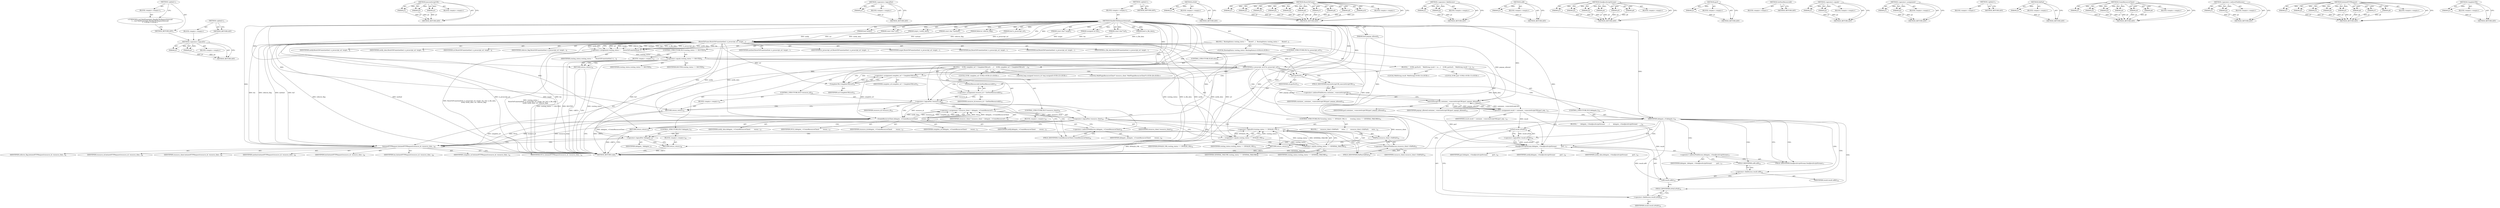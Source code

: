 digraph "&lt;global&gt;" {
vulnerable_251 [label=<(METHOD,&lt;operator&gt;.logicalOr)>];
vulnerable_252 [label=<(PARAM,p1)>];
vulnerable_253 [label=<(PARAM,p2)>];
vulnerable_254 [label=<(BLOCK,&lt;empty&gt;,&lt;empty&gt;)>];
vulnerable_255 [label=<(METHOD_RETURN,ANY)>];
vulnerable_198 [label=<(METHOD,executeScriptURL)>];
vulnerable_199 [label=<(PARAM,p1)>];
vulnerable_200 [label=<(PARAM,p2)>];
vulnerable_201 [label=<(PARAM,p3)>];
vulnerable_202 [label=<(BLOCK,&lt;empty&gt;,&lt;empty&gt;)>];
vulnerable_203 [label=<(METHOD_RETURN,ANY)>];
vulnerable_227 [label=<(METHOD,&lt;operator&gt;.logicalNot)>];
vulnerable_228 [label=<(PARAM,p1)>];
vulnerable_229 [label=<(BLOCK,&lt;empty&gt;,&lt;empty&gt;)>];
vulnerable_230 [label=<(METHOD_RETURN,ANY)>];
vulnerable_6 [label=<(METHOD,&lt;global&gt;)<SUB>1</SUB>>];
vulnerable_7 [label=<(BLOCK,&lt;empty&gt;,&lt;empty&gt;)<SUB>1</SUB>>];
vulnerable_8 [label=<(METHOD,HandleURLRequestInternal)<SUB>1</SUB>>];
vulnerable_9 [label=<(PARAM,const char *method)<SUB>2</SUB>>];
vulnerable_10 [label=<(PARAM,bool is_javascript_url)<SUB>2</SUB>>];
vulnerable_11 [label=<(PARAM,const char* target)<SUB>2</SUB>>];
vulnerable_12 [label=<(PARAM,unsigned int len)<SUB>3</SUB>>];
vulnerable_13 [label=<(PARAM,const char* buf)<SUB>3</SUB>>];
vulnerable_14 [label=<(PARAM,bool is_file_data)<SUB>3</SUB>>];
vulnerable_15 [label=<(PARAM,bool notify)<SUB>3</SUB>>];
vulnerable_16 [label=<(PARAM,const char* url)<SUB>4</SUB>>];
vulnerable_17 [label=<(PARAM,intptr_t notify_data)<SUB>4</SUB>>];
vulnerable_18 [label=<(PARAM,bool popups_allowed)<SUB>4</SUB>>];
vulnerable_19 [label=<(PARAM,Referrer referrer_flag)<SUB>5</SUB>>];
vulnerable_20 [label=<(BLOCK,{
  RoutingStatus routing_status =
      RouteT...,{
  RoutingStatus routing_status =
      RouteT...)<SUB>5</SUB>>];
vulnerable_21 [label="<(LOCAL,RoutingStatus routing_status: RoutingStatus)<SUB>6</SUB>>"];
vulnerable_22 [label=<(&lt;operator&gt;.assignment,routing_status =
      RouteToFrame(method, is_...)<SUB>6</SUB>>];
vulnerable_23 [label=<(IDENTIFIER,routing_status,routing_status =
      RouteToFrame(method, is_...)<SUB>6</SUB>>];
vulnerable_24 [label=<(RouteToFrame,RouteToFrame(method, is_javascript_url, target,...)<SUB>7</SUB>>];
vulnerable_25 [label=<(IDENTIFIER,method,RouteToFrame(method, is_javascript_url, target,...)<SUB>7</SUB>>];
vulnerable_26 [label=<(IDENTIFIER,is_javascript_url,RouteToFrame(method, is_javascript_url, target,...)<SUB>7</SUB>>];
vulnerable_27 [label=<(IDENTIFIER,target,RouteToFrame(method, is_javascript_url, target,...)<SUB>7</SUB>>];
vulnerable_28 [label=<(IDENTIFIER,len,RouteToFrame(method, is_javascript_url, target,...)<SUB>7</SUB>>];
vulnerable_29 [label=<(IDENTIFIER,buf,RouteToFrame(method, is_javascript_url, target,...)<SUB>7</SUB>>];
vulnerable_30 [label=<(IDENTIFIER,is_file_data,RouteToFrame(method, is_javascript_url, target,...)<SUB>7</SUB>>];
vulnerable_31 [label=<(IDENTIFIER,notify,RouteToFrame(method, is_javascript_url, target,...)<SUB>8</SUB>>];
vulnerable_32 [label=<(IDENTIFIER,notify_data,RouteToFrame(method, is_javascript_url, target,...)<SUB>8</SUB>>];
vulnerable_33 [label=<(IDENTIFIER,url,RouteToFrame(method, is_javascript_url, target,...)<SUB>8</SUB>>];
vulnerable_34 [label=<(IDENTIFIER,referrer_flag,RouteToFrame(method, is_javascript_url, target,...)<SUB>8</SUB>>];
vulnerable_35 [label=<(CONTROL_STRUCTURE,IF,if (routing_status == ROUTED))<SUB>9</SUB>>];
vulnerable_36 [label=<(&lt;operator&gt;.equals,routing_status == ROUTED)<SUB>9</SUB>>];
vulnerable_37 [label=<(IDENTIFIER,routing_status,routing_status == ROUTED)<SUB>9</SUB>>];
vulnerable_38 [label=<(IDENTIFIER,ROUTED,routing_status == ROUTED)<SUB>9</SUB>>];
vulnerable_39 [label=<(BLOCK,&lt;empty&gt;,&lt;empty&gt;)<SUB>10</SUB>>];
vulnerable_40 [label=<(RETURN,return;,return;)<SUB>10</SUB>>];
vulnerable_41 [label=<(CONTROL_STRUCTURE,IF,if (is_javascript_url))<SUB>12</SUB>>];
vulnerable_42 [label=<(IDENTIFIER,is_javascript_url,if (is_javascript_url))<SUB>12</SUB>>];
vulnerable_43 [label=<(BLOCK,{
    GURL gurl(url);
    WebString result = co...,{
    GURL gurl(url);
    WebString result = co...)<SUB>12</SUB>>];
vulnerable_44 [label="<(LOCAL,GURL gurl: GURL)<SUB>13</SUB>>"];
vulnerable_45 [label=<(gurl,gurl(url))<SUB>13</SUB>>];
vulnerable_46 [label=<(IDENTIFIER,url,gurl(url))<SUB>13</SUB>>];
vulnerable_47 [label="<(LOCAL,WebString result: WebString)<SUB>14</SUB>>"];
vulnerable_48 [label=<(&lt;operator&gt;.assignment,result = container_-&gt;executeScriptURL(gurl, pop...)<SUB>14</SUB>>];
vulnerable_49 [label=<(IDENTIFIER,result,result = container_-&gt;executeScriptURL(gurl, pop...)<SUB>14</SUB>>];
vulnerable_50 [label=<(executeScriptURL,container_-&gt;executeScriptURL(gurl, popups_allowed))<SUB>14</SUB>>];
vulnerable_51 [label=<(&lt;operator&gt;.indirectFieldAccess,container_-&gt;executeScriptURL)<SUB>14</SUB>>];
vulnerable_52 [label=<(IDENTIFIER,container_,container_-&gt;executeScriptURL(gurl, popups_allowed))<SUB>14</SUB>>];
vulnerable_53 [label=<(FIELD_IDENTIFIER,executeScriptURL,executeScriptURL)<SUB>14</SUB>>];
vulnerable_54 [label=<(IDENTIFIER,gurl,container_-&gt;executeScriptURL(gurl, popups_allowed))<SUB>14</SUB>>];
vulnerable_55 [label=<(IDENTIFIER,popups_allowed,container_-&gt;executeScriptURL(gurl, popups_allowed))<SUB>14</SUB>>];
vulnerable_56 [label=<(CONTROL_STRUCTURE,IF,if (delegate_))<SUB>16</SUB>>];
vulnerable_57 [label=<(IDENTIFIER,delegate_,if (delegate_))<SUB>16</SUB>>];
vulnerable_58 [label=<(BLOCK,{
       delegate_-&gt;SendJavaScriptStream(
     ...,{
       delegate_-&gt;SendJavaScriptStream(
     ...)<SUB>16</SUB>>];
vulnerable_59 [label=<(SendJavaScriptStream,delegate_-&gt;SendJavaScriptStream(
          gurl...)<SUB>17</SUB>>];
vulnerable_60 [label=<(&lt;operator&gt;.indirectFieldAccess,delegate_-&gt;SendJavaScriptStream)<SUB>17</SUB>>];
vulnerable_61 [label=<(IDENTIFIER,delegate_,delegate_-&gt;SendJavaScriptStream(
          gurl...)<SUB>17</SUB>>];
vulnerable_62 [label=<(FIELD_IDENTIFIER,SendJavaScriptStream,SendJavaScriptStream)<SUB>17</SUB>>];
vulnerable_63 [label=<(IDENTIFIER,gurl,delegate_-&gt;SendJavaScriptStream(
          gurl...)<SUB>18</SUB>>];
vulnerable_64 [label=<(utf8,result.utf8())<SUB>18</SUB>>];
vulnerable_65 [label=<(&lt;operator&gt;.fieldAccess,result.utf8)<SUB>18</SUB>>];
vulnerable_66 [label=<(IDENTIFIER,result,result.utf8())<SUB>18</SUB>>];
vulnerable_67 [label=<(FIELD_IDENTIFIER,utf8,utf8)<SUB>18</SUB>>];
vulnerable_68 [label=<(&lt;operator&gt;.logicalNot,!result.isNull())<SUB>18</SUB>>];
vulnerable_69 [label=<(isNull,result.isNull())<SUB>18</SUB>>];
vulnerable_70 [label=<(&lt;operator&gt;.fieldAccess,result.isNull)<SUB>18</SUB>>];
vulnerable_71 [label=<(IDENTIFIER,result,result.isNull())<SUB>18</SUB>>];
vulnerable_72 [label=<(FIELD_IDENTIFIER,isNull,isNull)<SUB>18</SUB>>];
vulnerable_73 [label=<(IDENTIFIER,notify,delegate_-&gt;SendJavaScriptStream(
          gurl...)<SUB>18</SUB>>];
vulnerable_74 [label=<(IDENTIFIER,notify_data,delegate_-&gt;SendJavaScriptStream(
          gurl...)<SUB>18</SUB>>];
vulnerable_75 [label=<(CONTROL_STRUCTURE,ELSE,else)<SUB>20</SUB>>];
vulnerable_76 [label=<(BLOCK,{
    GURL complete_url = CompleteURL(url);
 
 ...,{
    GURL complete_url = CompleteURL(url);
 
 ...)<SUB>20</SUB>>];
vulnerable_77 [label="<(LOCAL,GURL complete_url: GURL)<SUB>21</SUB>>"];
vulnerable_78 [label=<(&lt;operator&gt;.assignment,complete_url = CompleteURL(url))<SUB>21</SUB>>];
vulnerable_79 [label=<(IDENTIFIER,complete_url,complete_url = CompleteURL(url))<SUB>21</SUB>>];
vulnerable_80 [label=<(CompleteURL,CompleteURL(url))<SUB>21</SUB>>];
vulnerable_81 [label=<(IDENTIFIER,url,CompleteURL(url))<SUB>21</SUB>>];
vulnerable_82 [label="<(LOCAL,long unsigned resource_id: long unsigned)<SUB>23</SUB>>"];
vulnerable_83 [label=<(&lt;operator&gt;.assignment,resource_id = GetNextResourceId())<SUB>23</SUB>>];
vulnerable_84 [label=<(IDENTIFIER,resource_id,resource_id = GetNextResourceId())<SUB>23</SUB>>];
vulnerable_85 [label=<(GetNextResourceId,GetNextResourceId())<SUB>23</SUB>>];
vulnerable_86 [label=<(CONTROL_STRUCTURE,IF,if (!resource_id))<SUB>24</SUB>>];
vulnerable_87 [label=<(&lt;operator&gt;.logicalNot,!resource_id)<SUB>24</SUB>>];
vulnerable_88 [label=<(IDENTIFIER,resource_id,!resource_id)<SUB>24</SUB>>];
vulnerable_89 [label=<(BLOCK,&lt;empty&gt;,&lt;empty&gt;)<SUB>25</SUB>>];
vulnerable_90 [label=<(RETURN,return;,return;)<SUB>25</SUB>>];
vulnerable_91 [label="<(LOCAL,WebPluginResourceClient* resource_client: WebPluginResourceClient*)<SUB>26</SUB>>"];
vulnerable_92 [label=<(&lt;operator&gt;.assignment,* resource_client = delegate_-&gt;CreateResourceCl...)<SUB>26</SUB>>];
vulnerable_93 [label=<(IDENTIFIER,resource_client,* resource_client = delegate_-&gt;CreateResourceCl...)<SUB>26</SUB>>];
vulnerable_94 [label=<(CreateResourceClient,delegate_-&gt;CreateResourceClient(
        resour...)<SUB>26</SUB>>];
vulnerable_95 [label=<(&lt;operator&gt;.indirectFieldAccess,delegate_-&gt;CreateResourceClient)<SUB>26</SUB>>];
vulnerable_96 [label=<(IDENTIFIER,delegate_,delegate_-&gt;CreateResourceClient(
        resour...)<SUB>26</SUB>>];
vulnerable_97 [label=<(FIELD_IDENTIFIER,CreateResourceClient,CreateResourceClient)<SUB>26</SUB>>];
vulnerable_98 [label=<(IDENTIFIER,resource_id,delegate_-&gt;CreateResourceClient(
        resour...)<SUB>27</SUB>>];
vulnerable_99 [label=<(IDENTIFIER,complete_url,delegate_-&gt;CreateResourceClient(
        resour...)<SUB>27</SUB>>];
vulnerable_100 [label=<(IDENTIFIER,notify,delegate_-&gt;CreateResourceClient(
        resour...)<SUB>27</SUB>>];
vulnerable_101 [label=<(IDENTIFIER,notify_data,delegate_-&gt;CreateResourceClient(
        resour...)<SUB>27</SUB>>];
vulnerable_102 [label=<(IDENTIFIER,NULL,delegate_-&gt;CreateResourceClient(
        resour...)<SUB>27</SUB>>];
vulnerable_103 [label=<(CONTROL_STRUCTURE,IF,if (!resource_client))<SUB>28</SUB>>];
vulnerable_104 [label=<(&lt;operator&gt;.logicalNot,!resource_client)<SUB>28</SUB>>];
vulnerable_105 [label=<(IDENTIFIER,resource_client,!resource_client)<SUB>28</SUB>>];
vulnerable_106 [label=<(BLOCK,&lt;empty&gt;,&lt;empty&gt;)<SUB>29</SUB>>];
vulnerable_107 [label=<(RETURN,return;,return;)<SUB>29</SUB>>];
vulnerable_108 [label=<(CONTROL_STRUCTURE,IF,if ((routing_status == INVALID_URL) ||
        (routing_status == GENERAL_FAILURE)))<SUB>31</SUB>>];
vulnerable_109 [label=<(&lt;operator&gt;.logicalOr,(routing_status == INVALID_URL) ||
        (rou...)<SUB>31</SUB>>];
vulnerable_110 [label=<(&lt;operator&gt;.equals,routing_status == INVALID_URL)<SUB>31</SUB>>];
vulnerable_111 [label=<(IDENTIFIER,routing_status,routing_status == INVALID_URL)<SUB>31</SUB>>];
vulnerable_112 [label=<(IDENTIFIER,INVALID_URL,routing_status == INVALID_URL)<SUB>31</SUB>>];
vulnerable_113 [label=<(&lt;operator&gt;.equals,routing_status == GENERAL_FAILURE)<SUB>32</SUB>>];
vulnerable_114 [label=<(IDENTIFIER,routing_status,routing_status == GENERAL_FAILURE)<SUB>32</SUB>>];
vulnerable_115 [label=<(IDENTIFIER,GENERAL_FAILURE,routing_status == GENERAL_FAILURE)<SUB>32</SUB>>];
vulnerable_116 [label=<(BLOCK,{
      resource_client-&gt;DidFail();
      retur...,{
      resource_client-&gt;DidFail();
      retur...)<SUB>32</SUB>>];
vulnerable_117 [label=<(DidFail,resource_client-&gt;DidFail())<SUB>33</SUB>>];
vulnerable_118 [label=<(&lt;operator&gt;.indirectFieldAccess,resource_client-&gt;DidFail)<SUB>33</SUB>>];
vulnerable_119 [label=<(IDENTIFIER,resource_client,resource_client-&gt;DidFail())<SUB>33</SUB>>];
vulnerable_120 [label=<(FIELD_IDENTIFIER,DidFail,DidFail)<SUB>33</SUB>>];
vulnerable_121 [label=<(RETURN,return;,return;)<SUB>34</SUB>>];
vulnerable_122 [label=<(CONTROL_STRUCTURE,IF,if (!delegate_))<SUB>37</SUB>>];
vulnerable_123 [label=<(&lt;operator&gt;.logicalNot,!delegate_)<SUB>37</SUB>>];
vulnerable_124 [label=<(IDENTIFIER,delegate_,!delegate_)<SUB>37</SUB>>];
vulnerable_125 [label=<(BLOCK,&lt;empty&gt;,&lt;empty&gt;)<SUB>38</SUB>>];
vulnerable_126 [label=<(RETURN,return;,return;)<SUB>38</SUB>>];
vulnerable_127 [label=<(InitiateHTTPRequest,InitiateHTTPRequest(resource_id, resource_clien...)<SUB>40</SUB>>];
vulnerable_128 [label=<(IDENTIFIER,resource_id,InitiateHTTPRequest(resource_id, resource_clien...)<SUB>40</SUB>>];
vulnerable_129 [label=<(IDENTIFIER,resource_client,InitiateHTTPRequest(resource_id, resource_clien...)<SUB>40</SUB>>];
vulnerable_130 [label=<(IDENTIFIER,method,InitiateHTTPRequest(resource_id, resource_clien...)<SUB>40</SUB>>];
vulnerable_131 [label=<(IDENTIFIER,buf,InitiateHTTPRequest(resource_id, resource_clien...)<SUB>40</SUB>>];
vulnerable_132 [label=<(IDENTIFIER,len,InitiateHTTPRequest(resource_id, resource_clien...)<SUB>40</SUB>>];
vulnerable_133 [label=<(IDENTIFIER,complete_url,InitiateHTTPRequest(resource_id, resource_clien...)<SUB>41</SUB>>];
vulnerable_134 [label=<(IDENTIFIER,NULL,InitiateHTTPRequest(resource_id, resource_clien...)<SUB>41</SUB>>];
vulnerable_135 [label=<(IDENTIFIER,referrer_flag,InitiateHTTPRequest(resource_id, resource_clien...)<SUB>41</SUB>>];
vulnerable_136 [label=<(METHOD_RETURN,void)<SUB>1</SUB>>];
vulnerable_138 [label=<(METHOD_RETURN,ANY)<SUB>1</SUB>>];
vulnerable_231 [label=<(METHOD,isNull)>];
vulnerable_232 [label=<(PARAM,p1)>];
vulnerable_233 [label=<(BLOCK,&lt;empty&gt;,&lt;empty&gt;)>];
vulnerable_234 [label=<(METHOD_RETURN,ANY)>];
vulnerable_176 [label=<(METHOD,RouteToFrame)>];
vulnerable_177 [label=<(PARAM,p1)>];
vulnerable_178 [label=<(PARAM,p2)>];
vulnerable_179 [label=<(PARAM,p3)>];
vulnerable_180 [label=<(PARAM,p4)>];
vulnerable_181 [label=<(PARAM,p5)>];
vulnerable_182 [label=<(PARAM,p6)>];
vulnerable_183 [label=<(PARAM,p7)>];
vulnerable_184 [label=<(PARAM,p8)>];
vulnerable_185 [label=<(PARAM,p9)>];
vulnerable_186 [label=<(PARAM,p10)>];
vulnerable_187 [label=<(BLOCK,&lt;empty&gt;,&lt;empty&gt;)>];
vulnerable_188 [label=<(METHOD_RETURN,ANY)>];
vulnerable_222 [label=<(METHOD,&lt;operator&gt;.fieldAccess)>];
vulnerable_223 [label=<(PARAM,p1)>];
vulnerable_224 [label=<(PARAM,p2)>];
vulnerable_225 [label=<(BLOCK,&lt;empty&gt;,&lt;empty&gt;)>];
vulnerable_226 [label=<(METHOD_RETURN,ANY)>];
vulnerable_218 [label=<(METHOD,utf8)>];
vulnerable_219 [label=<(PARAM,p1)>];
vulnerable_220 [label=<(BLOCK,&lt;empty&gt;,&lt;empty&gt;)>];
vulnerable_221 [label=<(METHOD_RETURN,ANY)>];
vulnerable_209 [label=<(METHOD,SendJavaScriptStream)>];
vulnerable_210 [label=<(PARAM,p1)>];
vulnerable_211 [label=<(PARAM,p2)>];
vulnerable_212 [label=<(PARAM,p3)>];
vulnerable_213 [label=<(PARAM,p4)>];
vulnerable_214 [label=<(PARAM,p5)>];
vulnerable_215 [label=<(PARAM,p6)>];
vulnerable_216 [label=<(BLOCK,&lt;empty&gt;,&lt;empty&gt;)>];
vulnerable_217 [label=<(METHOD_RETURN,ANY)>];
vulnerable_194 [label=<(METHOD,gurl)>];
vulnerable_195 [label=<(PARAM,p1)>];
vulnerable_196 [label=<(BLOCK,&lt;empty&gt;,&lt;empty&gt;)>];
vulnerable_197 [label=<(METHOD_RETURN,ANY)>];
vulnerable_239 [label=<(METHOD,GetNextResourceId)>];
vulnerable_240 [label=<(BLOCK,&lt;empty&gt;,&lt;empty&gt;)>];
vulnerable_241 [label=<(METHOD_RETURN,ANY)>];
vulnerable_189 [label=<(METHOD,&lt;operator&gt;.equals)>];
vulnerable_190 [label=<(PARAM,p1)>];
vulnerable_191 [label=<(PARAM,p2)>];
vulnerable_192 [label=<(BLOCK,&lt;empty&gt;,&lt;empty&gt;)>];
vulnerable_193 [label=<(METHOD_RETURN,ANY)>];
vulnerable_171 [label=<(METHOD,&lt;operator&gt;.assignment)>];
vulnerable_172 [label=<(PARAM,p1)>];
vulnerable_173 [label=<(PARAM,p2)>];
vulnerable_174 [label=<(BLOCK,&lt;empty&gt;,&lt;empty&gt;)>];
vulnerable_175 [label=<(METHOD_RETURN,ANY)>];
vulnerable_165 [label=<(METHOD,&lt;global&gt;)<SUB>1</SUB>>];
vulnerable_166 [label=<(BLOCK,&lt;empty&gt;,&lt;empty&gt;)>];
vulnerable_167 [label=<(METHOD_RETURN,ANY)>];
vulnerable_256 [label=<(METHOD,DidFail)>];
vulnerable_257 [label=<(PARAM,p1)>];
vulnerable_258 [label=<(BLOCK,&lt;empty&gt;,&lt;empty&gt;)>];
vulnerable_259 [label=<(METHOD_RETURN,ANY)>];
vulnerable_242 [label=<(METHOD,CreateResourceClient)>];
vulnerable_243 [label=<(PARAM,p1)>];
vulnerable_244 [label=<(PARAM,p2)>];
vulnerable_245 [label=<(PARAM,p3)>];
vulnerable_246 [label=<(PARAM,p4)>];
vulnerable_247 [label=<(PARAM,p5)>];
vulnerable_248 [label=<(PARAM,p6)>];
vulnerable_249 [label=<(BLOCK,&lt;empty&gt;,&lt;empty&gt;)>];
vulnerable_250 [label=<(METHOD_RETURN,ANY)>];
vulnerable_204 [label=<(METHOD,&lt;operator&gt;.indirectFieldAccess)>];
vulnerable_205 [label=<(PARAM,p1)>];
vulnerable_206 [label=<(PARAM,p2)>];
vulnerable_207 [label=<(BLOCK,&lt;empty&gt;,&lt;empty&gt;)>];
vulnerable_208 [label=<(METHOD_RETURN,ANY)>];
vulnerable_260 [label=<(METHOD,InitiateHTTPRequest)>];
vulnerable_261 [label=<(PARAM,p1)>];
vulnerable_262 [label=<(PARAM,p2)>];
vulnerable_263 [label=<(PARAM,p3)>];
vulnerable_264 [label=<(PARAM,p4)>];
vulnerable_265 [label=<(PARAM,p5)>];
vulnerable_266 [label=<(PARAM,p6)>];
vulnerable_267 [label=<(PARAM,p7)>];
vulnerable_268 [label=<(PARAM,p8)>];
vulnerable_269 [label=<(BLOCK,&lt;empty&gt;,&lt;empty&gt;)>];
vulnerable_270 [label=<(METHOD_RETURN,ANY)>];
vulnerable_235 [label=<(METHOD,CompleteURL)>];
vulnerable_236 [label=<(PARAM,p1)>];
vulnerable_237 [label=<(BLOCK,&lt;empty&gt;,&lt;empty&gt;)>];
vulnerable_238 [label=<(METHOD_RETURN,ANY)>];
fixed_6 [label=<(METHOD,&lt;global&gt;)<SUB>1</SUB>>];
fixed_7 [label=<(BLOCK,&lt;empty&gt;,&lt;empty&gt;)<SUB>1</SUB>>];
fixed_8 [label="<(UNKNOWN,void WebPluginImpl::HandleURLRequestInternal(
v...,void WebPluginImpl::HandleURLRequestInternal(
v...)<SUB>1</SUB>>"];
fixed_9 [label=<(METHOD_RETURN,ANY)<SUB>1</SUB>>];
fixed_14 [label=<(METHOD,&lt;global&gt;)<SUB>1</SUB>>];
fixed_15 [label=<(BLOCK,&lt;empty&gt;,&lt;empty&gt;)>];
fixed_16 [label=<(METHOD_RETURN,ANY)>];
vulnerable_251 -> vulnerable_252  [key=0, label="AST: "];
vulnerable_251 -> vulnerable_252  [key=1, label="DDG: "];
vulnerable_251 -> vulnerable_254  [key=0, label="AST: "];
vulnerable_251 -> vulnerable_253  [key=0, label="AST: "];
vulnerable_251 -> vulnerable_253  [key=1, label="DDG: "];
vulnerable_251 -> vulnerable_255  [key=0, label="AST: "];
vulnerable_251 -> vulnerable_255  [key=1, label="CFG: "];
vulnerable_252 -> vulnerable_255  [key=0, label="DDG: p1"];
vulnerable_253 -> vulnerable_255  [key=0, label="DDG: p2"];
vulnerable_198 -> vulnerable_199  [key=0, label="AST: "];
vulnerable_198 -> vulnerable_199  [key=1, label="DDG: "];
vulnerable_198 -> vulnerable_202  [key=0, label="AST: "];
vulnerable_198 -> vulnerable_200  [key=0, label="AST: "];
vulnerable_198 -> vulnerable_200  [key=1, label="DDG: "];
vulnerable_198 -> vulnerable_203  [key=0, label="AST: "];
vulnerable_198 -> vulnerable_203  [key=1, label="CFG: "];
vulnerable_198 -> vulnerable_201  [key=0, label="AST: "];
vulnerable_198 -> vulnerable_201  [key=1, label="DDG: "];
vulnerable_199 -> vulnerable_203  [key=0, label="DDG: p1"];
vulnerable_200 -> vulnerable_203  [key=0, label="DDG: p2"];
vulnerable_201 -> vulnerable_203  [key=0, label="DDG: p3"];
vulnerable_227 -> vulnerable_228  [key=0, label="AST: "];
vulnerable_227 -> vulnerable_228  [key=1, label="DDG: "];
vulnerable_227 -> vulnerable_229  [key=0, label="AST: "];
vulnerable_227 -> vulnerable_230  [key=0, label="AST: "];
vulnerable_227 -> vulnerable_230  [key=1, label="CFG: "];
vulnerable_228 -> vulnerable_230  [key=0, label="DDG: p1"];
vulnerable_6 -> vulnerable_7  [key=0, label="AST: "];
vulnerable_6 -> vulnerable_138  [key=0, label="AST: "];
vulnerable_6 -> vulnerable_138  [key=1, label="CFG: "];
vulnerable_7 -> vulnerable_8  [key=0, label="AST: "];
vulnerable_8 -> vulnerable_9  [key=0, label="AST: "];
vulnerable_8 -> vulnerable_9  [key=1, label="DDG: "];
vulnerable_8 -> vulnerable_10  [key=0, label="AST: "];
vulnerable_8 -> vulnerable_10  [key=1, label="DDG: "];
vulnerable_8 -> vulnerable_11  [key=0, label="AST: "];
vulnerable_8 -> vulnerable_11  [key=1, label="DDG: "];
vulnerable_8 -> vulnerable_12  [key=0, label="AST: "];
vulnerable_8 -> vulnerable_12  [key=1, label="DDG: "];
vulnerable_8 -> vulnerable_13  [key=0, label="AST: "];
vulnerable_8 -> vulnerable_13  [key=1, label="DDG: "];
vulnerable_8 -> vulnerable_14  [key=0, label="AST: "];
vulnerable_8 -> vulnerable_14  [key=1, label="DDG: "];
vulnerable_8 -> vulnerable_15  [key=0, label="AST: "];
vulnerable_8 -> vulnerable_15  [key=1, label="DDG: "];
vulnerable_8 -> vulnerable_16  [key=0, label="AST: "];
vulnerable_8 -> vulnerable_16  [key=1, label="DDG: "];
vulnerable_8 -> vulnerable_17  [key=0, label="AST: "];
vulnerable_8 -> vulnerable_17  [key=1, label="DDG: "];
vulnerable_8 -> vulnerable_18  [key=0, label="AST: "];
vulnerable_8 -> vulnerable_18  [key=1, label="DDG: "];
vulnerable_8 -> vulnerable_19  [key=0, label="AST: "];
vulnerable_8 -> vulnerable_19  [key=1, label="DDG: "];
vulnerable_8 -> vulnerable_20  [key=0, label="AST: "];
vulnerable_8 -> vulnerable_136  [key=0, label="AST: "];
vulnerable_8 -> vulnerable_24  [key=0, label="CFG: "];
vulnerable_8 -> vulnerable_24  [key=1, label="DDG: "];
vulnerable_8 -> vulnerable_42  [key=0, label="DDG: "];
vulnerable_8 -> vulnerable_36  [key=0, label="DDG: "];
vulnerable_8 -> vulnerable_40  [key=0, label="DDG: "];
vulnerable_8 -> vulnerable_45  [key=0, label="DDG: "];
vulnerable_8 -> vulnerable_57  [key=0, label="DDG: "];
vulnerable_8 -> vulnerable_83  [key=0, label="DDG: "];
vulnerable_8 -> vulnerable_50  [key=0, label="DDG: "];
vulnerable_8 -> vulnerable_127  [key=0, label="DDG: "];
vulnerable_8 -> vulnerable_59  [key=0, label="DDG: "];
vulnerable_8 -> vulnerable_80  [key=0, label="DDG: "];
vulnerable_8 -> vulnerable_87  [key=0, label="DDG: "];
vulnerable_8 -> vulnerable_90  [key=0, label="DDG: "];
vulnerable_8 -> vulnerable_94  [key=0, label="DDG: "];
vulnerable_8 -> vulnerable_104  [key=0, label="DDG: "];
vulnerable_8 -> vulnerable_107  [key=0, label="DDG: "];
vulnerable_8 -> vulnerable_121  [key=0, label="DDG: "];
vulnerable_8 -> vulnerable_123  [key=0, label="DDG: "];
vulnerable_8 -> vulnerable_126  [key=0, label="DDG: "];
vulnerable_8 -> vulnerable_110  [key=0, label="DDG: "];
vulnerable_8 -> vulnerable_113  [key=0, label="DDG: "];
vulnerable_9 -> vulnerable_24  [key=0, label="DDG: method"];
vulnerable_10 -> vulnerable_24  [key=0, label="DDG: is_javascript_url"];
vulnerable_11 -> vulnerable_24  [key=0, label="DDG: target"];
vulnerable_12 -> vulnerable_24  [key=0, label="DDG: len"];
vulnerable_13 -> vulnerable_24  [key=0, label="DDG: buf"];
vulnerable_14 -> vulnerable_24  [key=0, label="DDG: is_file_data"];
vulnerable_15 -> vulnerable_24  [key=0, label="DDG: notify"];
vulnerable_16 -> vulnerable_24  [key=0, label="DDG: url"];
vulnerable_17 -> vulnerable_24  [key=0, label="DDG: notify_data"];
vulnerable_18 -> vulnerable_136  [key=0, label="DDG: popups_allowed"];
vulnerable_18 -> vulnerable_50  [key=0, label="DDG: popups_allowed"];
vulnerable_19 -> vulnerable_24  [key=0, label="DDG: referrer_flag"];
vulnerable_20 -> vulnerable_21  [key=0, label="AST: "];
vulnerable_20 -> vulnerable_22  [key=0, label="AST: "];
vulnerable_20 -> vulnerable_35  [key=0, label="AST: "];
vulnerable_20 -> vulnerable_41  [key=0, label="AST: "];
vulnerable_22 -> vulnerable_23  [key=0, label="AST: "];
vulnerable_22 -> vulnerable_24  [key=0, label="AST: "];
vulnerable_22 -> vulnerable_36  [key=0, label="CFG: "];
vulnerable_22 -> vulnerable_36  [key=1, label="DDG: routing_status"];
vulnerable_22 -> vulnerable_136  [key=0, label="DDG: RouteToFrame(method, is_javascript_url, target, len, buf, is_file_data,
                   notify, notify_data, url, referrer_flag)"];
vulnerable_22 -> vulnerable_136  [key=1, label="DDG: routing_status =
      RouteToFrame(method, is_javascript_url, target, len, buf, is_file_data,
                   notify, notify_data, url, referrer_flag)"];
vulnerable_24 -> vulnerable_25  [key=0, label="AST: "];
vulnerable_24 -> vulnerable_26  [key=0, label="AST: "];
vulnerable_24 -> vulnerable_27  [key=0, label="AST: "];
vulnerable_24 -> vulnerable_28  [key=0, label="AST: "];
vulnerable_24 -> vulnerable_29  [key=0, label="AST: "];
vulnerable_24 -> vulnerable_30  [key=0, label="AST: "];
vulnerable_24 -> vulnerable_31  [key=0, label="AST: "];
vulnerable_24 -> vulnerable_32  [key=0, label="AST: "];
vulnerable_24 -> vulnerable_33  [key=0, label="AST: "];
vulnerable_24 -> vulnerable_34  [key=0, label="AST: "];
vulnerable_24 -> vulnerable_22  [key=0, label="CFG: "];
vulnerable_24 -> vulnerable_22  [key=1, label="DDG: url"];
vulnerable_24 -> vulnerable_22  [key=2, label="DDG: target"];
vulnerable_24 -> vulnerable_22  [key=3, label="DDG: referrer_flag"];
vulnerable_24 -> vulnerable_22  [key=4, label="DDG: method"];
vulnerable_24 -> vulnerable_22  [key=5, label="DDG: buf"];
vulnerable_24 -> vulnerable_22  [key=6, label="DDG: is_file_data"];
vulnerable_24 -> vulnerable_22  [key=7, label="DDG: is_javascript_url"];
vulnerable_24 -> vulnerable_22  [key=8, label="DDG: notify_data"];
vulnerable_24 -> vulnerable_22  [key=9, label="DDG: len"];
vulnerable_24 -> vulnerable_22  [key=10, label="DDG: notify"];
vulnerable_24 -> vulnerable_136  [key=0, label="DDG: method"];
vulnerable_24 -> vulnerable_136  [key=1, label="DDG: is_javascript_url"];
vulnerable_24 -> vulnerable_136  [key=2, label="DDG: target"];
vulnerable_24 -> vulnerable_136  [key=3, label="DDG: len"];
vulnerable_24 -> vulnerable_136  [key=4, label="DDG: buf"];
vulnerable_24 -> vulnerable_136  [key=5, label="DDG: is_file_data"];
vulnerable_24 -> vulnerable_136  [key=6, label="DDG: notify"];
vulnerable_24 -> vulnerable_136  [key=7, label="DDG: notify_data"];
vulnerable_24 -> vulnerable_136  [key=8, label="DDG: url"];
vulnerable_24 -> vulnerable_136  [key=9, label="DDG: referrer_flag"];
vulnerable_24 -> vulnerable_45  [key=0, label="DDG: url"];
vulnerable_24 -> vulnerable_127  [key=0, label="DDG: method"];
vulnerable_24 -> vulnerable_127  [key=1, label="DDG: buf"];
vulnerable_24 -> vulnerable_127  [key=2, label="DDG: len"];
vulnerable_24 -> vulnerable_127  [key=3, label="DDG: referrer_flag"];
vulnerable_24 -> vulnerable_59  [key=0, label="DDG: notify"];
vulnerable_24 -> vulnerable_59  [key=1, label="DDG: notify_data"];
vulnerable_24 -> vulnerable_80  [key=0, label="DDG: url"];
vulnerable_24 -> vulnerable_94  [key=0, label="DDG: notify"];
vulnerable_24 -> vulnerable_94  [key=1, label="DDG: notify_data"];
vulnerable_35 -> vulnerable_36  [key=0, label="AST: "];
vulnerable_35 -> vulnerable_39  [key=0, label="AST: "];
vulnerable_36 -> vulnerable_37  [key=0, label="AST: "];
vulnerable_36 -> vulnerable_38  [key=0, label="AST: "];
vulnerable_36 -> vulnerable_40  [key=0, label="CFG: "];
vulnerable_36 -> vulnerable_40  [key=1, label="CDG: "];
vulnerable_36 -> vulnerable_42  [key=0, label="CFG: "];
vulnerable_36 -> vulnerable_42  [key=1, label="CDG: "];
vulnerable_36 -> vulnerable_136  [key=0, label="DDG: routing_status"];
vulnerable_36 -> vulnerable_136  [key=1, label="DDG: routing_status == ROUTED"];
vulnerable_36 -> vulnerable_136  [key=2, label="DDG: ROUTED"];
vulnerable_36 -> vulnerable_110  [key=0, label="DDG: routing_status"];
vulnerable_39 -> vulnerable_40  [key=0, label="AST: "];
vulnerable_40 -> vulnerable_136  [key=0, label="CFG: "];
vulnerable_40 -> vulnerable_136  [key=1, label="DDG: &lt;RET&gt;"];
vulnerable_41 -> vulnerable_42  [key=0, label="AST: "];
vulnerable_41 -> vulnerable_43  [key=0, label="AST: "];
vulnerable_41 -> vulnerable_75  [key=0, label="AST: "];
vulnerable_42 -> vulnerable_45  [key=0, label="CFG: "];
vulnerable_42 -> vulnerable_45  [key=1, label="CDG: "];
vulnerable_42 -> vulnerable_80  [key=0, label="CFG: "];
vulnerable_42 -> vulnerable_80  [key=1, label="CDG: "];
vulnerable_42 -> vulnerable_48  [key=0, label="CDG: "];
vulnerable_42 -> vulnerable_51  [key=0, label="CDG: "];
vulnerable_42 -> vulnerable_57  [key=0, label="CDG: "];
vulnerable_42 -> vulnerable_85  [key=0, label="CDG: "];
vulnerable_42 -> vulnerable_50  [key=0, label="CDG: "];
vulnerable_42 -> vulnerable_87  [key=0, label="CDG: "];
vulnerable_42 -> vulnerable_83  [key=0, label="CDG: "];
vulnerable_42 -> vulnerable_53  [key=0, label="CDG: "];
vulnerable_42 -> vulnerable_78  [key=0, label="CDG: "];
vulnerable_43 -> vulnerable_44  [key=0, label="AST: "];
vulnerable_43 -> vulnerable_45  [key=0, label="AST: "];
vulnerable_43 -> vulnerable_47  [key=0, label="AST: "];
vulnerable_43 -> vulnerable_48  [key=0, label="AST: "];
vulnerable_43 -> vulnerable_56  [key=0, label="AST: "];
vulnerable_45 -> vulnerable_46  [key=0, label="AST: "];
vulnerable_45 -> vulnerable_53  [key=0, label="CFG: "];
vulnerable_48 -> vulnerable_49  [key=0, label="AST: "];
vulnerable_48 -> vulnerable_50  [key=0, label="AST: "];
vulnerable_48 -> vulnerable_57  [key=0, label="CFG: "];
vulnerable_48 -> vulnerable_64  [key=0, label="DDG: result"];
vulnerable_48 -> vulnerable_69  [key=0, label="DDG: result"];
vulnerable_50 -> vulnerable_51  [key=0, label="AST: "];
vulnerable_50 -> vulnerable_54  [key=0, label="AST: "];
vulnerable_50 -> vulnerable_55  [key=0, label="AST: "];
vulnerable_50 -> vulnerable_48  [key=0, label="CFG: "];
vulnerable_50 -> vulnerable_48  [key=1, label="DDG: container_-&gt;executeScriptURL"];
vulnerable_50 -> vulnerable_48  [key=2, label="DDG: gurl"];
vulnerable_50 -> vulnerable_48  [key=3, label="DDG: popups_allowed"];
vulnerable_50 -> vulnerable_59  [key=0, label="DDG: gurl"];
vulnerable_51 -> vulnerable_52  [key=0, label="AST: "];
vulnerable_51 -> vulnerable_53  [key=0, label="AST: "];
vulnerable_51 -> vulnerable_50  [key=0, label="CFG: "];
vulnerable_53 -> vulnerable_51  [key=0, label="CFG: "];
vulnerable_56 -> vulnerable_57  [key=0, label="AST: "];
vulnerable_56 -> vulnerable_58  [key=0, label="AST: "];
vulnerable_57 -> vulnerable_136  [key=0, label="CFG: "];
vulnerable_57 -> vulnerable_62  [key=0, label="CFG: "];
vulnerable_57 -> vulnerable_62  [key=1, label="CDG: "];
vulnerable_57 -> vulnerable_68  [key=0, label="CDG: "];
vulnerable_57 -> vulnerable_60  [key=0, label="CDG: "];
vulnerable_57 -> vulnerable_64  [key=0, label="CDG: "];
vulnerable_57 -> vulnerable_72  [key=0, label="CDG: "];
vulnerable_57 -> vulnerable_69  [key=0, label="CDG: "];
vulnerable_57 -> vulnerable_67  [key=0, label="CDG: "];
vulnerable_57 -> vulnerable_65  [key=0, label="CDG: "];
vulnerable_57 -> vulnerable_59  [key=0, label="CDG: "];
vulnerable_57 -> vulnerable_70  [key=0, label="CDG: "];
vulnerable_58 -> vulnerable_59  [key=0, label="AST: "];
vulnerable_59 -> vulnerable_60  [key=0, label="AST: "];
vulnerable_59 -> vulnerable_63  [key=0, label="AST: "];
vulnerable_59 -> vulnerable_64  [key=0, label="AST: "];
vulnerable_59 -> vulnerable_68  [key=0, label="AST: "];
vulnerable_59 -> vulnerable_73  [key=0, label="AST: "];
vulnerable_59 -> vulnerable_74  [key=0, label="AST: "];
vulnerable_59 -> vulnerable_136  [key=0, label="CFG: "];
vulnerable_60 -> vulnerable_61  [key=0, label="AST: "];
vulnerable_60 -> vulnerable_62  [key=0, label="AST: "];
vulnerable_60 -> vulnerable_67  [key=0, label="CFG: "];
vulnerable_62 -> vulnerable_60  [key=0, label="CFG: "];
vulnerable_64 -> vulnerable_65  [key=0, label="AST: "];
vulnerable_64 -> vulnerable_72  [key=0, label="CFG: "];
vulnerable_64 -> vulnerable_59  [key=0, label="DDG: result.utf8"];
vulnerable_65 -> vulnerable_66  [key=0, label="AST: "];
vulnerable_65 -> vulnerable_67  [key=0, label="AST: "];
vulnerable_65 -> vulnerable_64  [key=0, label="CFG: "];
vulnerable_67 -> vulnerable_65  [key=0, label="CFG: "];
vulnerable_68 -> vulnerable_69  [key=0, label="AST: "];
vulnerable_68 -> vulnerable_59  [key=0, label="CFG: "];
vulnerable_68 -> vulnerable_59  [key=1, label="DDG: result.isNull()"];
vulnerable_69 -> vulnerable_70  [key=0, label="AST: "];
vulnerable_69 -> vulnerable_68  [key=0, label="CFG: "];
vulnerable_69 -> vulnerable_68  [key=1, label="DDG: result.isNull"];
vulnerable_70 -> vulnerable_71  [key=0, label="AST: "];
vulnerable_70 -> vulnerable_72  [key=0, label="AST: "];
vulnerable_70 -> vulnerable_69  [key=0, label="CFG: "];
vulnerable_72 -> vulnerable_70  [key=0, label="CFG: "];
vulnerable_75 -> vulnerable_76  [key=0, label="AST: "];
vulnerable_76 -> vulnerable_77  [key=0, label="AST: "];
vulnerable_76 -> vulnerable_78  [key=0, label="AST: "];
vulnerable_76 -> vulnerable_82  [key=0, label="AST: "];
vulnerable_76 -> vulnerable_83  [key=0, label="AST: "];
vulnerable_76 -> vulnerable_86  [key=0, label="AST: "];
vulnerable_76 -> vulnerable_91  [key=0, label="AST: "];
vulnerable_76 -> vulnerable_92  [key=0, label="AST: "];
vulnerable_76 -> vulnerable_103  [key=0, label="AST: "];
vulnerable_76 -> vulnerable_108  [key=0, label="AST: "];
vulnerable_76 -> vulnerable_122  [key=0, label="AST: "];
vulnerable_76 -> vulnerable_127  [key=0, label="AST: "];
vulnerable_78 -> vulnerable_79  [key=0, label="AST: "];
vulnerable_78 -> vulnerable_80  [key=0, label="AST: "];
vulnerable_78 -> vulnerable_85  [key=0, label="CFG: "];
vulnerable_78 -> vulnerable_94  [key=0, label="DDG: complete_url"];
vulnerable_80 -> vulnerable_81  [key=0, label="AST: "];
vulnerable_80 -> vulnerable_78  [key=0, label="CFG: "];
vulnerable_80 -> vulnerable_78  [key=1, label="DDG: url"];
vulnerable_83 -> vulnerable_84  [key=0, label="AST: "];
vulnerable_83 -> vulnerable_85  [key=0, label="AST: "];
vulnerable_83 -> vulnerable_87  [key=0, label="CFG: "];
vulnerable_83 -> vulnerable_87  [key=1, label="DDG: resource_id"];
vulnerable_85 -> vulnerable_83  [key=0, label="CFG: "];
vulnerable_86 -> vulnerable_87  [key=0, label="AST: "];
vulnerable_86 -> vulnerable_89  [key=0, label="AST: "];
vulnerable_87 -> vulnerable_88  [key=0, label="AST: "];
vulnerable_87 -> vulnerable_90  [key=0, label="CFG: "];
vulnerable_87 -> vulnerable_90  [key=1, label="CDG: "];
vulnerable_87 -> vulnerable_97  [key=0, label="CFG: "];
vulnerable_87 -> vulnerable_97  [key=1, label="CDG: "];
vulnerable_87 -> vulnerable_94  [key=0, label="DDG: resource_id"];
vulnerable_87 -> vulnerable_94  [key=1, label="CDG: "];
vulnerable_87 -> vulnerable_104  [key=0, label="CDG: "];
vulnerable_87 -> vulnerable_95  [key=0, label="CDG: "];
vulnerable_87 -> vulnerable_92  [key=0, label="CDG: "];
vulnerable_89 -> vulnerable_90  [key=0, label="AST: "];
vulnerable_90 -> vulnerable_136  [key=0, label="CFG: "];
vulnerable_90 -> vulnerable_136  [key=1, label="DDG: &lt;RET&gt;"];
vulnerable_92 -> vulnerable_93  [key=0, label="AST: "];
vulnerable_92 -> vulnerable_94  [key=0, label="AST: "];
vulnerable_92 -> vulnerable_104  [key=0, label="CFG: "];
vulnerable_92 -> vulnerable_104  [key=1, label="DDG: resource_client"];
vulnerable_94 -> vulnerable_95  [key=0, label="AST: "];
vulnerable_94 -> vulnerable_98  [key=0, label="AST: "];
vulnerable_94 -> vulnerable_99  [key=0, label="AST: "];
vulnerable_94 -> vulnerable_100  [key=0, label="AST: "];
vulnerable_94 -> vulnerable_101  [key=0, label="AST: "];
vulnerable_94 -> vulnerable_102  [key=0, label="AST: "];
vulnerable_94 -> vulnerable_92  [key=0, label="CFG: "];
vulnerable_94 -> vulnerable_92  [key=1, label="DDG: NULL"];
vulnerable_94 -> vulnerable_92  [key=2, label="DDG: delegate_-&gt;CreateResourceClient"];
vulnerable_94 -> vulnerable_92  [key=3, label="DDG: notify_data"];
vulnerable_94 -> vulnerable_92  [key=4, label="DDG: resource_id"];
vulnerable_94 -> vulnerable_92  [key=5, label="DDG: complete_url"];
vulnerable_94 -> vulnerable_92  [key=6, label="DDG: notify"];
vulnerable_94 -> vulnerable_127  [key=0, label="DDG: resource_id"];
vulnerable_94 -> vulnerable_127  [key=1, label="DDG: complete_url"];
vulnerable_94 -> vulnerable_127  [key=2, label="DDG: NULL"];
vulnerable_94 -> vulnerable_123  [key=0, label="DDG: delegate_-&gt;CreateResourceClient"];
vulnerable_95 -> vulnerable_96  [key=0, label="AST: "];
vulnerable_95 -> vulnerable_97  [key=0, label="AST: "];
vulnerable_95 -> vulnerable_94  [key=0, label="CFG: "];
vulnerable_97 -> vulnerable_95  [key=0, label="CFG: "];
vulnerable_103 -> vulnerable_104  [key=0, label="AST: "];
vulnerable_103 -> vulnerable_106  [key=0, label="AST: "];
vulnerable_104 -> vulnerable_105  [key=0, label="AST: "];
vulnerable_104 -> vulnerable_107  [key=0, label="CFG: "];
vulnerable_104 -> vulnerable_107  [key=1, label="CDG: "];
vulnerable_104 -> vulnerable_110  [key=0, label="CFG: "];
vulnerable_104 -> vulnerable_110  [key=1, label="CDG: "];
vulnerable_104 -> vulnerable_127  [key=0, label="DDG: resource_client"];
vulnerable_104 -> vulnerable_117  [key=0, label="DDG: resource_client"];
vulnerable_104 -> vulnerable_109  [key=0, label="CDG: "];
vulnerable_106 -> vulnerable_107  [key=0, label="AST: "];
vulnerable_107 -> vulnerable_136  [key=0, label="CFG: "];
vulnerable_107 -> vulnerable_136  [key=1, label="DDG: &lt;RET&gt;"];
vulnerable_108 -> vulnerable_109  [key=0, label="AST: "];
vulnerable_108 -> vulnerable_116  [key=0, label="AST: "];
vulnerable_109 -> vulnerable_110  [key=0, label="AST: "];
vulnerable_109 -> vulnerable_113  [key=0, label="AST: "];
vulnerable_109 -> vulnerable_120  [key=0, label="CFG: "];
vulnerable_109 -> vulnerable_120  [key=1, label="CDG: "];
vulnerable_109 -> vulnerable_123  [key=0, label="CFG: "];
vulnerable_109 -> vulnerable_123  [key=1, label="CDG: "];
vulnerable_109 -> vulnerable_121  [key=0, label="CDG: "];
vulnerable_109 -> vulnerable_118  [key=0, label="CDG: "];
vulnerable_109 -> vulnerable_117  [key=0, label="CDG: "];
vulnerable_110 -> vulnerable_111  [key=0, label="AST: "];
vulnerable_110 -> vulnerable_112  [key=0, label="AST: "];
vulnerable_110 -> vulnerable_109  [key=0, label="CFG: "];
vulnerable_110 -> vulnerable_109  [key=1, label="DDG: routing_status"];
vulnerable_110 -> vulnerable_109  [key=2, label="DDG: INVALID_URL"];
vulnerable_110 -> vulnerable_113  [key=0, label="CFG: "];
vulnerable_110 -> vulnerable_113  [key=1, label="DDG: routing_status"];
vulnerable_110 -> vulnerable_113  [key=2, label="CDG: "];
vulnerable_110 -> vulnerable_136  [key=0, label="DDG: INVALID_URL"];
vulnerable_113 -> vulnerable_114  [key=0, label="AST: "];
vulnerable_113 -> vulnerable_115  [key=0, label="AST: "];
vulnerable_113 -> vulnerable_109  [key=0, label="CFG: "];
vulnerable_113 -> vulnerable_109  [key=1, label="DDG: routing_status"];
vulnerable_113 -> vulnerable_109  [key=2, label="DDG: GENERAL_FAILURE"];
vulnerable_113 -> vulnerable_136  [key=0, label="DDG: GENERAL_FAILURE"];
vulnerable_116 -> vulnerable_117  [key=0, label="AST: "];
vulnerable_116 -> vulnerable_121  [key=0, label="AST: "];
vulnerable_117 -> vulnerable_118  [key=0, label="AST: "];
vulnerable_117 -> vulnerable_121  [key=0, label="CFG: "];
vulnerable_118 -> vulnerable_119  [key=0, label="AST: "];
vulnerable_118 -> vulnerable_120  [key=0, label="AST: "];
vulnerable_118 -> vulnerable_117  [key=0, label="CFG: "];
vulnerable_120 -> vulnerable_118  [key=0, label="CFG: "];
vulnerable_121 -> vulnerable_136  [key=0, label="CFG: "];
vulnerable_121 -> vulnerable_136  [key=1, label="DDG: &lt;RET&gt;"];
vulnerable_122 -> vulnerable_123  [key=0, label="AST: "];
vulnerable_122 -> vulnerable_125  [key=0, label="AST: "];
vulnerable_123 -> vulnerable_124  [key=0, label="AST: "];
vulnerable_123 -> vulnerable_126  [key=0, label="CFG: "];
vulnerable_123 -> vulnerable_126  [key=1, label="CDG: "];
vulnerable_123 -> vulnerable_127  [key=0, label="CFG: "];
vulnerable_123 -> vulnerable_127  [key=1, label="CDG: "];
vulnerable_125 -> vulnerable_126  [key=0, label="AST: "];
vulnerable_126 -> vulnerable_136  [key=0, label="CFG: "];
vulnerable_126 -> vulnerable_136  [key=1, label="DDG: &lt;RET&gt;"];
vulnerable_127 -> vulnerable_128  [key=0, label="AST: "];
vulnerable_127 -> vulnerable_129  [key=0, label="AST: "];
vulnerable_127 -> vulnerable_130  [key=0, label="AST: "];
vulnerable_127 -> vulnerable_131  [key=0, label="AST: "];
vulnerable_127 -> vulnerable_132  [key=0, label="AST: "];
vulnerable_127 -> vulnerable_133  [key=0, label="AST: "];
vulnerable_127 -> vulnerable_134  [key=0, label="AST: "];
vulnerable_127 -> vulnerable_135  [key=0, label="AST: "];
vulnerable_127 -> vulnerable_136  [key=0, label="CFG: "];
vulnerable_231 -> vulnerable_232  [key=0, label="AST: "];
vulnerable_231 -> vulnerable_232  [key=1, label="DDG: "];
vulnerable_231 -> vulnerable_233  [key=0, label="AST: "];
vulnerable_231 -> vulnerable_234  [key=0, label="AST: "];
vulnerable_231 -> vulnerable_234  [key=1, label="CFG: "];
vulnerable_232 -> vulnerable_234  [key=0, label="DDG: p1"];
vulnerable_176 -> vulnerable_177  [key=0, label="AST: "];
vulnerable_176 -> vulnerable_177  [key=1, label="DDG: "];
vulnerable_176 -> vulnerable_187  [key=0, label="AST: "];
vulnerable_176 -> vulnerable_178  [key=0, label="AST: "];
vulnerable_176 -> vulnerable_178  [key=1, label="DDG: "];
vulnerable_176 -> vulnerable_188  [key=0, label="AST: "];
vulnerable_176 -> vulnerable_188  [key=1, label="CFG: "];
vulnerable_176 -> vulnerable_179  [key=0, label="AST: "];
vulnerable_176 -> vulnerable_179  [key=1, label="DDG: "];
vulnerable_176 -> vulnerable_180  [key=0, label="AST: "];
vulnerable_176 -> vulnerable_180  [key=1, label="DDG: "];
vulnerable_176 -> vulnerable_181  [key=0, label="AST: "];
vulnerable_176 -> vulnerable_181  [key=1, label="DDG: "];
vulnerable_176 -> vulnerable_182  [key=0, label="AST: "];
vulnerable_176 -> vulnerable_182  [key=1, label="DDG: "];
vulnerable_176 -> vulnerable_183  [key=0, label="AST: "];
vulnerable_176 -> vulnerable_183  [key=1, label="DDG: "];
vulnerable_176 -> vulnerable_184  [key=0, label="AST: "];
vulnerable_176 -> vulnerable_184  [key=1, label="DDG: "];
vulnerable_176 -> vulnerable_185  [key=0, label="AST: "];
vulnerable_176 -> vulnerable_185  [key=1, label="DDG: "];
vulnerable_176 -> vulnerable_186  [key=0, label="AST: "];
vulnerable_176 -> vulnerable_186  [key=1, label="DDG: "];
vulnerable_177 -> vulnerable_188  [key=0, label="DDG: p1"];
vulnerable_178 -> vulnerable_188  [key=0, label="DDG: p2"];
vulnerable_179 -> vulnerable_188  [key=0, label="DDG: p3"];
vulnerable_180 -> vulnerable_188  [key=0, label="DDG: p4"];
vulnerable_181 -> vulnerable_188  [key=0, label="DDG: p5"];
vulnerable_182 -> vulnerable_188  [key=0, label="DDG: p6"];
vulnerable_183 -> vulnerable_188  [key=0, label="DDG: p7"];
vulnerable_184 -> vulnerable_188  [key=0, label="DDG: p8"];
vulnerable_185 -> vulnerable_188  [key=0, label="DDG: p9"];
vulnerable_186 -> vulnerable_188  [key=0, label="DDG: p10"];
vulnerable_222 -> vulnerable_223  [key=0, label="AST: "];
vulnerable_222 -> vulnerable_223  [key=1, label="DDG: "];
vulnerable_222 -> vulnerable_225  [key=0, label="AST: "];
vulnerable_222 -> vulnerable_224  [key=0, label="AST: "];
vulnerable_222 -> vulnerable_224  [key=1, label="DDG: "];
vulnerable_222 -> vulnerable_226  [key=0, label="AST: "];
vulnerable_222 -> vulnerable_226  [key=1, label="CFG: "];
vulnerable_223 -> vulnerable_226  [key=0, label="DDG: p1"];
vulnerable_224 -> vulnerable_226  [key=0, label="DDG: p2"];
vulnerable_218 -> vulnerable_219  [key=0, label="AST: "];
vulnerable_218 -> vulnerable_219  [key=1, label="DDG: "];
vulnerable_218 -> vulnerable_220  [key=0, label="AST: "];
vulnerable_218 -> vulnerable_221  [key=0, label="AST: "];
vulnerable_218 -> vulnerable_221  [key=1, label="CFG: "];
vulnerable_219 -> vulnerable_221  [key=0, label="DDG: p1"];
vulnerable_209 -> vulnerable_210  [key=0, label="AST: "];
vulnerable_209 -> vulnerable_210  [key=1, label="DDG: "];
vulnerable_209 -> vulnerable_216  [key=0, label="AST: "];
vulnerable_209 -> vulnerable_211  [key=0, label="AST: "];
vulnerable_209 -> vulnerable_211  [key=1, label="DDG: "];
vulnerable_209 -> vulnerable_217  [key=0, label="AST: "];
vulnerable_209 -> vulnerable_217  [key=1, label="CFG: "];
vulnerable_209 -> vulnerable_212  [key=0, label="AST: "];
vulnerable_209 -> vulnerable_212  [key=1, label="DDG: "];
vulnerable_209 -> vulnerable_213  [key=0, label="AST: "];
vulnerable_209 -> vulnerable_213  [key=1, label="DDG: "];
vulnerable_209 -> vulnerable_214  [key=0, label="AST: "];
vulnerable_209 -> vulnerable_214  [key=1, label="DDG: "];
vulnerable_209 -> vulnerable_215  [key=0, label="AST: "];
vulnerable_209 -> vulnerable_215  [key=1, label="DDG: "];
vulnerable_210 -> vulnerable_217  [key=0, label="DDG: p1"];
vulnerable_211 -> vulnerable_217  [key=0, label="DDG: p2"];
vulnerable_212 -> vulnerable_217  [key=0, label="DDG: p3"];
vulnerable_213 -> vulnerable_217  [key=0, label="DDG: p4"];
vulnerable_214 -> vulnerable_217  [key=0, label="DDG: p5"];
vulnerable_215 -> vulnerable_217  [key=0, label="DDG: p6"];
vulnerable_194 -> vulnerable_195  [key=0, label="AST: "];
vulnerable_194 -> vulnerable_195  [key=1, label="DDG: "];
vulnerable_194 -> vulnerable_196  [key=0, label="AST: "];
vulnerable_194 -> vulnerable_197  [key=0, label="AST: "];
vulnerable_194 -> vulnerable_197  [key=1, label="CFG: "];
vulnerable_195 -> vulnerable_197  [key=0, label="DDG: p1"];
vulnerable_239 -> vulnerable_240  [key=0, label="AST: "];
vulnerable_239 -> vulnerable_241  [key=0, label="AST: "];
vulnerable_239 -> vulnerable_241  [key=1, label="CFG: "];
vulnerable_189 -> vulnerable_190  [key=0, label="AST: "];
vulnerable_189 -> vulnerable_190  [key=1, label="DDG: "];
vulnerable_189 -> vulnerable_192  [key=0, label="AST: "];
vulnerable_189 -> vulnerable_191  [key=0, label="AST: "];
vulnerable_189 -> vulnerable_191  [key=1, label="DDG: "];
vulnerable_189 -> vulnerable_193  [key=0, label="AST: "];
vulnerable_189 -> vulnerable_193  [key=1, label="CFG: "];
vulnerable_190 -> vulnerable_193  [key=0, label="DDG: p1"];
vulnerable_191 -> vulnerable_193  [key=0, label="DDG: p2"];
vulnerable_171 -> vulnerable_172  [key=0, label="AST: "];
vulnerable_171 -> vulnerable_172  [key=1, label="DDG: "];
vulnerable_171 -> vulnerable_174  [key=0, label="AST: "];
vulnerable_171 -> vulnerable_173  [key=0, label="AST: "];
vulnerable_171 -> vulnerable_173  [key=1, label="DDG: "];
vulnerable_171 -> vulnerable_175  [key=0, label="AST: "];
vulnerable_171 -> vulnerable_175  [key=1, label="CFG: "];
vulnerable_172 -> vulnerable_175  [key=0, label="DDG: p1"];
vulnerable_173 -> vulnerable_175  [key=0, label="DDG: p2"];
vulnerable_165 -> vulnerable_166  [key=0, label="AST: "];
vulnerable_165 -> vulnerable_167  [key=0, label="AST: "];
vulnerable_165 -> vulnerable_167  [key=1, label="CFG: "];
vulnerable_256 -> vulnerable_257  [key=0, label="AST: "];
vulnerable_256 -> vulnerable_257  [key=1, label="DDG: "];
vulnerable_256 -> vulnerable_258  [key=0, label="AST: "];
vulnerable_256 -> vulnerable_259  [key=0, label="AST: "];
vulnerable_256 -> vulnerable_259  [key=1, label="CFG: "];
vulnerable_257 -> vulnerable_259  [key=0, label="DDG: p1"];
vulnerable_242 -> vulnerable_243  [key=0, label="AST: "];
vulnerable_242 -> vulnerable_243  [key=1, label="DDG: "];
vulnerable_242 -> vulnerable_249  [key=0, label="AST: "];
vulnerable_242 -> vulnerable_244  [key=0, label="AST: "];
vulnerable_242 -> vulnerable_244  [key=1, label="DDG: "];
vulnerable_242 -> vulnerable_250  [key=0, label="AST: "];
vulnerable_242 -> vulnerable_250  [key=1, label="CFG: "];
vulnerable_242 -> vulnerable_245  [key=0, label="AST: "];
vulnerable_242 -> vulnerable_245  [key=1, label="DDG: "];
vulnerable_242 -> vulnerable_246  [key=0, label="AST: "];
vulnerable_242 -> vulnerable_246  [key=1, label="DDG: "];
vulnerable_242 -> vulnerable_247  [key=0, label="AST: "];
vulnerable_242 -> vulnerable_247  [key=1, label="DDG: "];
vulnerable_242 -> vulnerable_248  [key=0, label="AST: "];
vulnerable_242 -> vulnerable_248  [key=1, label="DDG: "];
vulnerable_243 -> vulnerable_250  [key=0, label="DDG: p1"];
vulnerable_244 -> vulnerable_250  [key=0, label="DDG: p2"];
vulnerable_245 -> vulnerable_250  [key=0, label="DDG: p3"];
vulnerable_246 -> vulnerable_250  [key=0, label="DDG: p4"];
vulnerable_247 -> vulnerable_250  [key=0, label="DDG: p5"];
vulnerable_248 -> vulnerable_250  [key=0, label="DDG: p6"];
vulnerable_204 -> vulnerable_205  [key=0, label="AST: "];
vulnerable_204 -> vulnerable_205  [key=1, label="DDG: "];
vulnerable_204 -> vulnerable_207  [key=0, label="AST: "];
vulnerable_204 -> vulnerable_206  [key=0, label="AST: "];
vulnerable_204 -> vulnerable_206  [key=1, label="DDG: "];
vulnerable_204 -> vulnerable_208  [key=0, label="AST: "];
vulnerable_204 -> vulnerable_208  [key=1, label="CFG: "];
vulnerable_205 -> vulnerable_208  [key=0, label="DDG: p1"];
vulnerable_206 -> vulnerable_208  [key=0, label="DDG: p2"];
vulnerable_260 -> vulnerable_261  [key=0, label="AST: "];
vulnerable_260 -> vulnerable_261  [key=1, label="DDG: "];
vulnerable_260 -> vulnerable_269  [key=0, label="AST: "];
vulnerable_260 -> vulnerable_262  [key=0, label="AST: "];
vulnerable_260 -> vulnerable_262  [key=1, label="DDG: "];
vulnerable_260 -> vulnerable_270  [key=0, label="AST: "];
vulnerable_260 -> vulnerable_270  [key=1, label="CFG: "];
vulnerable_260 -> vulnerable_263  [key=0, label="AST: "];
vulnerable_260 -> vulnerable_263  [key=1, label="DDG: "];
vulnerable_260 -> vulnerable_264  [key=0, label="AST: "];
vulnerable_260 -> vulnerable_264  [key=1, label="DDG: "];
vulnerable_260 -> vulnerable_265  [key=0, label="AST: "];
vulnerable_260 -> vulnerable_265  [key=1, label="DDG: "];
vulnerable_260 -> vulnerable_266  [key=0, label="AST: "];
vulnerable_260 -> vulnerable_266  [key=1, label="DDG: "];
vulnerable_260 -> vulnerable_267  [key=0, label="AST: "];
vulnerable_260 -> vulnerable_267  [key=1, label="DDG: "];
vulnerable_260 -> vulnerable_268  [key=0, label="AST: "];
vulnerable_260 -> vulnerable_268  [key=1, label="DDG: "];
vulnerable_261 -> vulnerable_270  [key=0, label="DDG: p1"];
vulnerable_262 -> vulnerable_270  [key=0, label="DDG: p2"];
vulnerable_263 -> vulnerable_270  [key=0, label="DDG: p3"];
vulnerable_264 -> vulnerable_270  [key=0, label="DDG: p4"];
vulnerable_265 -> vulnerable_270  [key=0, label="DDG: p5"];
vulnerable_266 -> vulnerable_270  [key=0, label="DDG: p6"];
vulnerable_267 -> vulnerable_270  [key=0, label="DDG: p7"];
vulnerable_268 -> vulnerable_270  [key=0, label="DDG: p8"];
vulnerable_235 -> vulnerable_236  [key=0, label="AST: "];
vulnerable_235 -> vulnerable_236  [key=1, label="DDG: "];
vulnerable_235 -> vulnerable_237  [key=0, label="AST: "];
vulnerable_235 -> vulnerable_238  [key=0, label="AST: "];
vulnerable_235 -> vulnerable_238  [key=1, label="CFG: "];
vulnerable_236 -> vulnerable_238  [key=0, label="DDG: p1"];
fixed_6 -> fixed_7  [key=0, label="AST: "];
fixed_6 -> fixed_9  [key=0, label="AST: "];
fixed_6 -> fixed_8  [key=0, label="CFG: "];
fixed_7 -> fixed_8  [key=0, label="AST: "];
fixed_8 -> fixed_9  [key=0, label="CFG: "];
fixed_9 -> vulnerable_251  [key=0];
fixed_14 -> fixed_15  [key=0, label="AST: "];
fixed_14 -> fixed_16  [key=0, label="AST: "];
fixed_14 -> fixed_16  [key=1, label="CFG: "];
fixed_15 -> vulnerable_251  [key=0];
fixed_16 -> vulnerable_251  [key=0];
}
